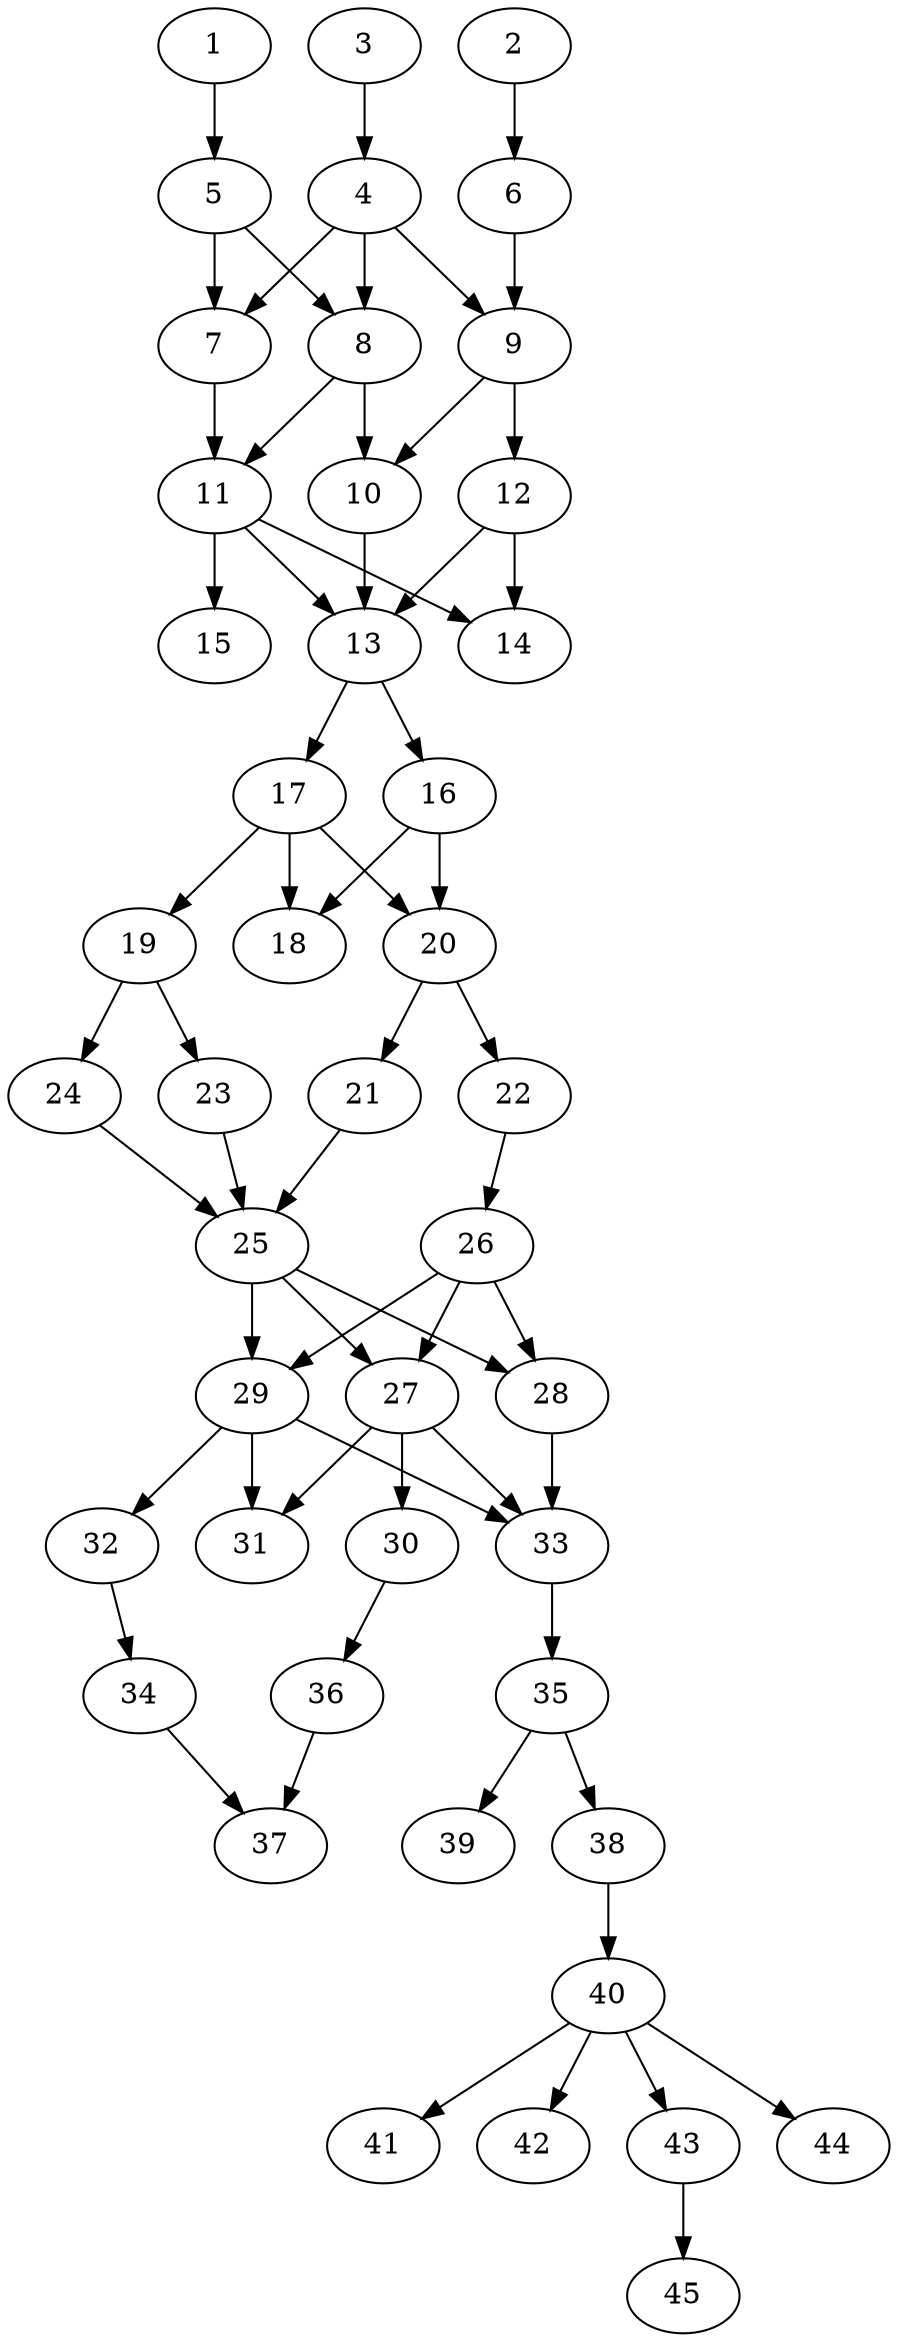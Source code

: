 // DAG automatically generated by daggen at Thu Oct  3 14:07:23 2019
// ./daggen --dot -n 45 --ccr 0.4 --fat 0.3 --regular 0.5 --density 0.7 --mindata 5242880 --maxdata 52428800 
digraph G {
  1 [size="86937600", alpha="0.01", expect_size="34775040"] 
  1 -> 5 [size ="34775040"]
  2 [size="19271680", alpha="0.09", expect_size="7708672"] 
  2 -> 6 [size ="7708672"]
  3 [size="55441920", alpha="0.10", expect_size="22176768"] 
  3 -> 4 [size ="22176768"]
  4 [size="117258240", alpha="0.07", expect_size="46903296"] 
  4 -> 7 [size ="46903296"]
  4 -> 8 [size ="46903296"]
  4 -> 9 [size ="46903296"]
  5 [size="89671680", alpha="0.18", expect_size="35868672"] 
  5 -> 7 [size ="35868672"]
  5 -> 8 [size ="35868672"]
  6 [size="53555200", alpha="0.08", expect_size="21422080"] 
  6 -> 9 [size ="21422080"]
  7 [size="125286400", alpha="0.13", expect_size="50114560"] 
  7 -> 11 [size ="50114560"]
  8 [size="98124800", alpha="0.20", expect_size="39249920"] 
  8 -> 10 [size ="39249920"]
  8 -> 11 [size ="39249920"]
  9 [size="54804480", alpha="0.11", expect_size="21921792"] 
  9 -> 10 [size ="21921792"]
  9 -> 12 [size ="21921792"]
  10 [size="30359040", alpha="0.09", expect_size="12143616"] 
  10 -> 13 [size ="12143616"]
  11 [size="110822400", alpha="0.00", expect_size="44328960"] 
  11 -> 13 [size ="44328960"]
  11 -> 14 [size ="44328960"]
  11 -> 15 [size ="44328960"]
  12 [size="118804480", alpha="0.15", expect_size="47521792"] 
  12 -> 13 [size ="47521792"]
  12 -> 14 [size ="47521792"]
  13 [size="56627200", alpha="0.08", expect_size="22650880"] 
  13 -> 16 [size ="22650880"]
  13 -> 17 [size ="22650880"]
  14 [size="112711680", alpha="0.18", expect_size="45084672"] 
  15 [size="33768960", alpha="0.08", expect_size="13507584"] 
  16 [size="23173120", alpha="0.08", expect_size="9269248"] 
  16 -> 18 [size ="9269248"]
  16 -> 20 [size ="9269248"]
  17 [size="72606720", alpha="0.01", expect_size="29042688"] 
  17 -> 18 [size ="29042688"]
  17 -> 19 [size ="29042688"]
  17 -> 20 [size ="29042688"]
  18 [size="32688640", alpha="0.12", expect_size="13075456"] 
  19 [size="31065600", alpha="0.01", expect_size="12426240"] 
  19 -> 23 [size ="12426240"]
  19 -> 24 [size ="12426240"]
  20 [size="98360320", alpha="0.12", expect_size="39344128"] 
  20 -> 21 [size ="39344128"]
  20 -> 22 [size ="39344128"]
  21 [size="35033600", alpha="0.16", expect_size="14013440"] 
  21 -> 25 [size ="14013440"]
  22 [size="37736960", alpha="0.01", expect_size="15094784"] 
  22 -> 26 [size ="15094784"]
  23 [size="128693760", alpha="0.13", expect_size="51477504"] 
  23 -> 25 [size ="51477504"]
  24 [size="60126720", alpha="0.02", expect_size="24050688"] 
  24 -> 25 [size ="24050688"]
  25 [size="46520320", alpha="0.05", expect_size="18608128"] 
  25 -> 27 [size ="18608128"]
  25 -> 28 [size ="18608128"]
  25 -> 29 [size ="18608128"]
  26 [size="91202560", alpha="0.14", expect_size="36481024"] 
  26 -> 27 [size ="36481024"]
  26 -> 28 [size ="36481024"]
  26 -> 29 [size ="36481024"]
  27 [size="19299840", alpha="0.03", expect_size="7719936"] 
  27 -> 30 [size ="7719936"]
  27 -> 31 [size ="7719936"]
  27 -> 33 [size ="7719936"]
  28 [size="27261440", alpha="0.06", expect_size="10904576"] 
  28 -> 33 [size ="10904576"]
  29 [size="99842560", alpha="0.16", expect_size="39937024"] 
  29 -> 31 [size ="39937024"]
  29 -> 32 [size ="39937024"]
  29 -> 33 [size ="39937024"]
  30 [size="104248320", alpha="0.09", expect_size="41699328"] 
  30 -> 36 [size ="41699328"]
  31 [size="56970240", alpha="0.18", expect_size="22788096"] 
  32 [size="31841280", alpha="0.05", expect_size="12736512"] 
  32 -> 34 [size ="12736512"]
  33 [size="35028480", alpha="0.00", expect_size="14011392"] 
  33 -> 35 [size ="14011392"]
  34 [size="108864000", alpha="0.12", expect_size="43545600"] 
  34 -> 37 [size ="43545600"]
  35 [size="121571840", alpha="0.07", expect_size="48628736"] 
  35 -> 38 [size ="48628736"]
  35 -> 39 [size ="48628736"]
  36 [size="31754240", alpha="0.04", expect_size="12701696"] 
  36 -> 37 [size ="12701696"]
  37 [size="115786240", alpha="0.11", expect_size="46314496"] 
  38 [size="13990400", alpha="0.01", expect_size="5596160"] 
  38 -> 40 [size ="5596160"]
  39 [size="47313920", alpha="0.14", expect_size="18925568"] 
  40 [size="21529600", alpha="0.02", expect_size="8611840"] 
  40 -> 41 [size ="8611840"]
  40 -> 42 [size ="8611840"]
  40 -> 43 [size ="8611840"]
  40 -> 44 [size ="8611840"]
  41 [size="71851520", alpha="0.14", expect_size="28740608"] 
  42 [size="60067840", alpha="0.09", expect_size="24027136"] 
  43 [size="91878400", alpha="0.05", expect_size="36751360"] 
  43 -> 45 [size ="36751360"]
  44 [size="92835840", alpha="0.08", expect_size="37134336"] 
  45 [size="44584960", alpha="0.17", expect_size="17833984"] 
}
